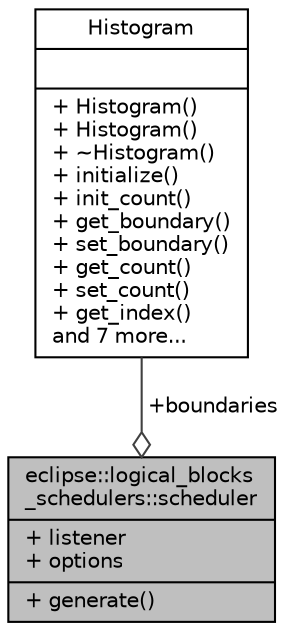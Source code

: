 digraph "eclipse::logical_blocks_schedulers::scheduler"
{
  edge [fontname="Helvetica",fontsize="10",labelfontname="Helvetica",labelfontsize="10"];
  node [fontname="Helvetica",fontsize="10",shape=record];
  Node1 [label="{eclipse::logical_blocks\l_schedulers::scheduler\n|+ listener\l+ options\l|+ generate()\l}",height=0.2,width=0.4,color="black", fillcolor="grey75", style="filled" fontcolor="black"];
  Node2 -> Node1 [color="grey25",fontsize="10",style="solid",label=" +boundaries" ,arrowhead="odiamond",fontname="Helvetica"];
  Node2 [label="{Histogram\n||+ Histogram()\l+ Histogram()\l+ ~Histogram()\l+ initialize()\l+ init_count()\l+ get_boundary()\l+ set_boundary()\l+ get_count()\l+ set_count()\l+ get_index()\land 7 more...\l}",height=0.2,width=0.4,color="black", fillcolor="white", style="filled",URL="$classHistogram.html"];
}
